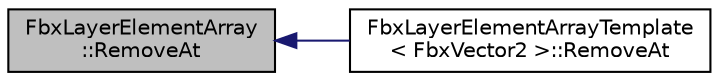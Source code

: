 digraph "FbxLayerElementArray::RemoveAt"
{
  edge [fontname="Helvetica",fontsize="10",labelfontname="Helvetica",labelfontsize="10"];
  node [fontname="Helvetica",fontsize="10",shape=record];
  rankdir="LR";
  Node118 [label="FbxLayerElementArray\l::RemoveAt",height=0.2,width=0.4,color="black", fillcolor="grey75", style="filled", fontcolor="black"];
  Node118 -> Node119 [dir="back",color="midnightblue",fontsize="10",style="solid",fontname="Helvetica"];
  Node119 [label="FbxLayerElementArrayTemplate\l\< FbxVector2 \>::RemoveAt",height=0.2,width=0.4,color="black", fillcolor="white", style="filled",URL="$class_fbx_layer_element_array_template.html#a2ebd201d3d664e9b171d50561bfad1de"];
}
